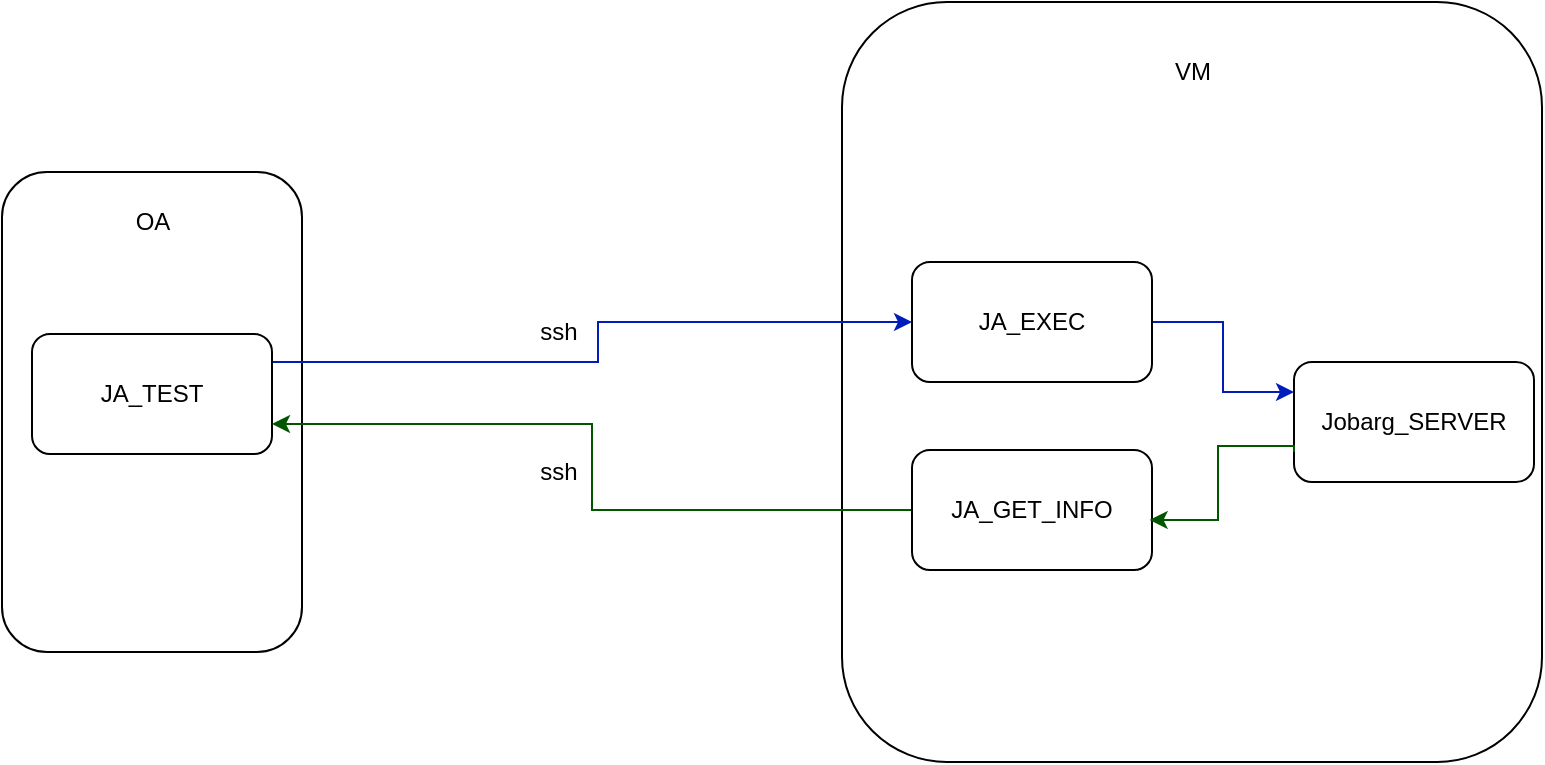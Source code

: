 <mxfile version="24.7.12">
  <diagram name="Page-1" id="TSFPr093VOYMbW9e3bXQ">
    <mxGraphModel dx="875" dy="472" grid="1" gridSize="10" guides="1" tooltips="1" connect="1" arrows="1" fold="1" page="1" pageScale="1" pageWidth="850" pageHeight="1100" math="0" shadow="0">
      <root>
        <mxCell id="0" />
        <mxCell id="1" parent="0" />
        <mxCell id="4NxBRebtptWnb1yivDOK-6" value="&lt;div align=&quot;center&quot;&gt;&lt;br&gt;&lt;/div&gt;" style="rounded=1;whiteSpace=wrap;html=1;" vertex="1" parent="1">
          <mxGeometry x="432" y="30" width="350" height="380" as="geometry" />
        </mxCell>
        <mxCell id="4NxBRebtptWnb1yivDOK-2" value="&lt;div align=&quot;center&quot;&gt;&lt;br&gt;&lt;/div&gt;" style="rounded=1;whiteSpace=wrap;html=1;" vertex="1" parent="1">
          <mxGeometry x="12" y="115" width="150" height="240" as="geometry" />
        </mxCell>
        <mxCell id="4NxBRebtptWnb1yivDOK-23" style="edgeStyle=orthogonalEdgeStyle;rounded=0;orthogonalLoop=1;jettySize=auto;html=1;entryX=0;entryY=0.5;entryDx=0;entryDy=0;fillColor=#0050ef;strokeColor=#001DBC;" edge="1" parent="1">
          <mxGeometry relative="1" as="geometry">
            <mxPoint x="147.0" y="225" as="sourcePoint" />
            <mxPoint x="467" y="190" as="targetPoint" />
            <Array as="points">
              <mxPoint x="147" y="210" />
              <mxPoint x="310" y="210" />
              <mxPoint x="310" y="190" />
            </Array>
          </mxGeometry>
        </mxCell>
        <mxCell id="4NxBRebtptWnb1yivDOK-1" value="JA_TEST" style="rounded=1;whiteSpace=wrap;html=1;" vertex="1" parent="1">
          <mxGeometry x="27" y="196" width="120" height="60" as="geometry" />
        </mxCell>
        <mxCell id="4NxBRebtptWnb1yivDOK-5" value="OA" style="text;html=1;align=center;verticalAlign=middle;resizable=0;points=[];autosize=1;strokeColor=none;fillColor=none;" vertex="1" parent="1">
          <mxGeometry x="67" y="125" width="40" height="30" as="geometry" />
        </mxCell>
        <mxCell id="4NxBRebtptWnb1yivDOK-7" value="&lt;div&gt;VM&lt;/div&gt;" style="text;html=1;align=center;verticalAlign=middle;resizable=0;points=[];autosize=1;strokeColor=none;fillColor=none;" vertex="1" parent="1">
          <mxGeometry x="587" y="50" width="40" height="30" as="geometry" />
        </mxCell>
        <mxCell id="4NxBRebtptWnb1yivDOK-9" value="Jobarg_SERVER" style="rounded=1;whiteSpace=wrap;html=1;" vertex="1" parent="1">
          <mxGeometry x="658" y="210" width="120" height="60" as="geometry" />
        </mxCell>
        <mxCell id="4NxBRebtptWnb1yivDOK-12" value="ssh" style="text;html=1;align=center;verticalAlign=middle;resizable=0;points=[];autosize=1;strokeColor=none;fillColor=none;" vertex="1" parent="1">
          <mxGeometry x="270" y="180" width="40" height="30" as="geometry" />
        </mxCell>
        <mxCell id="4NxBRebtptWnb1yivDOK-19" style="edgeStyle=orthogonalEdgeStyle;rounded=0;orthogonalLoop=1;jettySize=auto;html=1;entryX=0;entryY=0.25;entryDx=0;entryDy=0;fillColor=#0050ef;strokeColor=#001DBC;" edge="1" parent="1" source="4NxBRebtptWnb1yivDOK-13" target="4NxBRebtptWnb1yivDOK-9">
          <mxGeometry relative="1" as="geometry" />
        </mxCell>
        <mxCell id="4NxBRebtptWnb1yivDOK-13" value="JA_EXEC" style="rounded=1;whiteSpace=wrap;html=1;" vertex="1" parent="1">
          <mxGeometry x="467" y="160" width="120" height="60" as="geometry" />
        </mxCell>
        <mxCell id="4NxBRebtptWnb1yivDOK-26" style="edgeStyle=orthogonalEdgeStyle;rounded=0;orthogonalLoop=1;jettySize=auto;html=1;entryX=1;entryY=0.75;entryDx=0;entryDy=0;fillColor=#008a00;strokeColor=#005700;" edge="1" parent="1" source="4NxBRebtptWnb1yivDOK-14" target="4NxBRebtptWnb1yivDOK-1">
          <mxGeometry relative="1" as="geometry" />
        </mxCell>
        <mxCell id="4NxBRebtptWnb1yivDOK-14" value="&lt;div&gt;JA_GET_INFO&lt;/div&gt;" style="rounded=1;whiteSpace=wrap;html=1;" vertex="1" parent="1">
          <mxGeometry x="467" y="254" width="120" height="60" as="geometry" />
        </mxCell>
        <mxCell id="4NxBRebtptWnb1yivDOK-20" style="edgeStyle=orthogonalEdgeStyle;rounded=0;orthogonalLoop=1;jettySize=auto;html=1;entryX=0.99;entryY=0.4;entryDx=0;entryDy=0;entryPerimeter=0;fillColor=#008a00;strokeColor=#005700;exitX=0;exitY=0.75;exitDx=0;exitDy=0;" edge="1" parent="1" source="4NxBRebtptWnb1yivDOK-9">
          <mxGeometry relative="1" as="geometry">
            <mxPoint x="650" y="252" as="sourcePoint" />
            <mxPoint x="585.8" y="289.0" as="targetPoint" />
            <Array as="points">
              <mxPoint x="658" y="252" />
              <mxPoint x="620" y="252" />
              <mxPoint x="620" y="289" />
            </Array>
          </mxGeometry>
        </mxCell>
        <mxCell id="4NxBRebtptWnb1yivDOK-21" value="ssh" style="text;html=1;align=center;verticalAlign=middle;resizable=0;points=[];autosize=1;strokeColor=none;fillColor=none;" vertex="1" parent="1">
          <mxGeometry x="270" y="250" width="40" height="30" as="geometry" />
        </mxCell>
      </root>
    </mxGraphModel>
  </diagram>
</mxfile>
